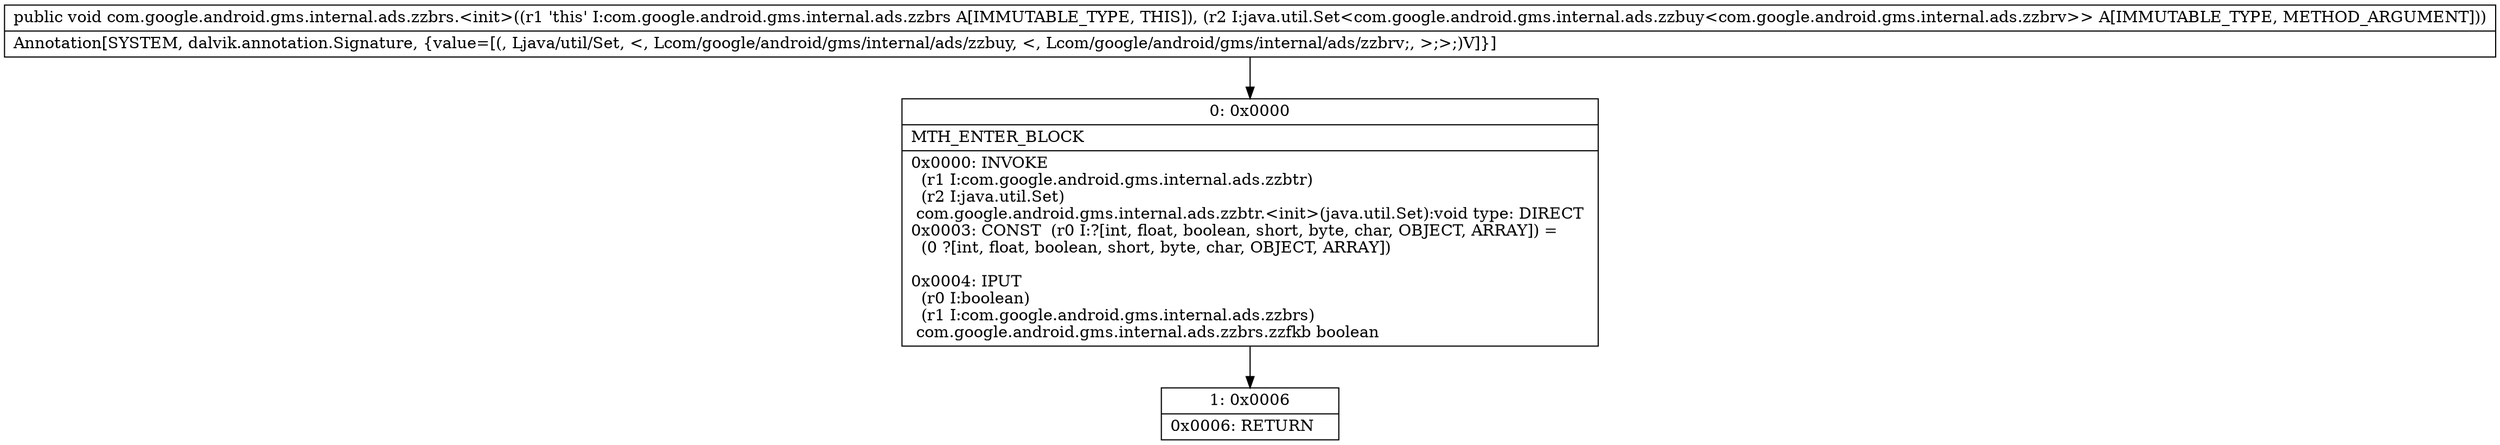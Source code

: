 digraph "CFG forcom.google.android.gms.internal.ads.zzbrs.\<init\>(Ljava\/util\/Set;)V" {
Node_0 [shape=record,label="{0\:\ 0x0000|MTH_ENTER_BLOCK\l|0x0000: INVOKE  \l  (r1 I:com.google.android.gms.internal.ads.zzbtr)\l  (r2 I:java.util.Set)\l com.google.android.gms.internal.ads.zzbtr.\<init\>(java.util.Set):void type: DIRECT \l0x0003: CONST  (r0 I:?[int, float, boolean, short, byte, char, OBJECT, ARRAY]) = \l  (0 ?[int, float, boolean, short, byte, char, OBJECT, ARRAY])\l \l0x0004: IPUT  \l  (r0 I:boolean)\l  (r1 I:com.google.android.gms.internal.ads.zzbrs)\l com.google.android.gms.internal.ads.zzbrs.zzfkb boolean \l}"];
Node_1 [shape=record,label="{1\:\ 0x0006|0x0006: RETURN   \l}"];
MethodNode[shape=record,label="{public void com.google.android.gms.internal.ads.zzbrs.\<init\>((r1 'this' I:com.google.android.gms.internal.ads.zzbrs A[IMMUTABLE_TYPE, THIS]), (r2 I:java.util.Set\<com.google.android.gms.internal.ads.zzbuy\<com.google.android.gms.internal.ads.zzbrv\>\> A[IMMUTABLE_TYPE, METHOD_ARGUMENT]))  | Annotation[SYSTEM, dalvik.annotation.Signature, \{value=[(, Ljava\/util\/Set, \<, Lcom\/google\/android\/gms\/internal\/ads\/zzbuy, \<, Lcom\/google\/android\/gms\/internal\/ads\/zzbrv;, \>;\>;)V]\}]\l}"];
MethodNode -> Node_0;
Node_0 -> Node_1;
}

